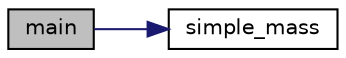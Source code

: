 digraph "main"
{
 // LATEX_PDF_SIZE
  edge [fontname="Helvetica",fontsize="10",labelfontname="Helvetica",labelfontsize="10"];
  node [fontname="Helvetica",fontsize="10",shape=record];
  rankdir="LR";
  Node1 [label="main",height=0.2,width=0.4,color="black", fillcolor="grey75", style="filled", fontcolor="black",tooltip="main функція, викликає функцію simple_mass"];
  Node1 -> Node2 [color="midnightblue",fontsize="10",style="solid",fontname="Helvetica"];
  Node2 [label="simple_mass",height=0.2,width=0.4,color="black", fillcolor="white", style="filled",URL="$remakelab62_8c.html#a2b2800a34b97743afd2bf960b246b9ce",tooltip="Функція, заповнюе масив простими числами"];
}
